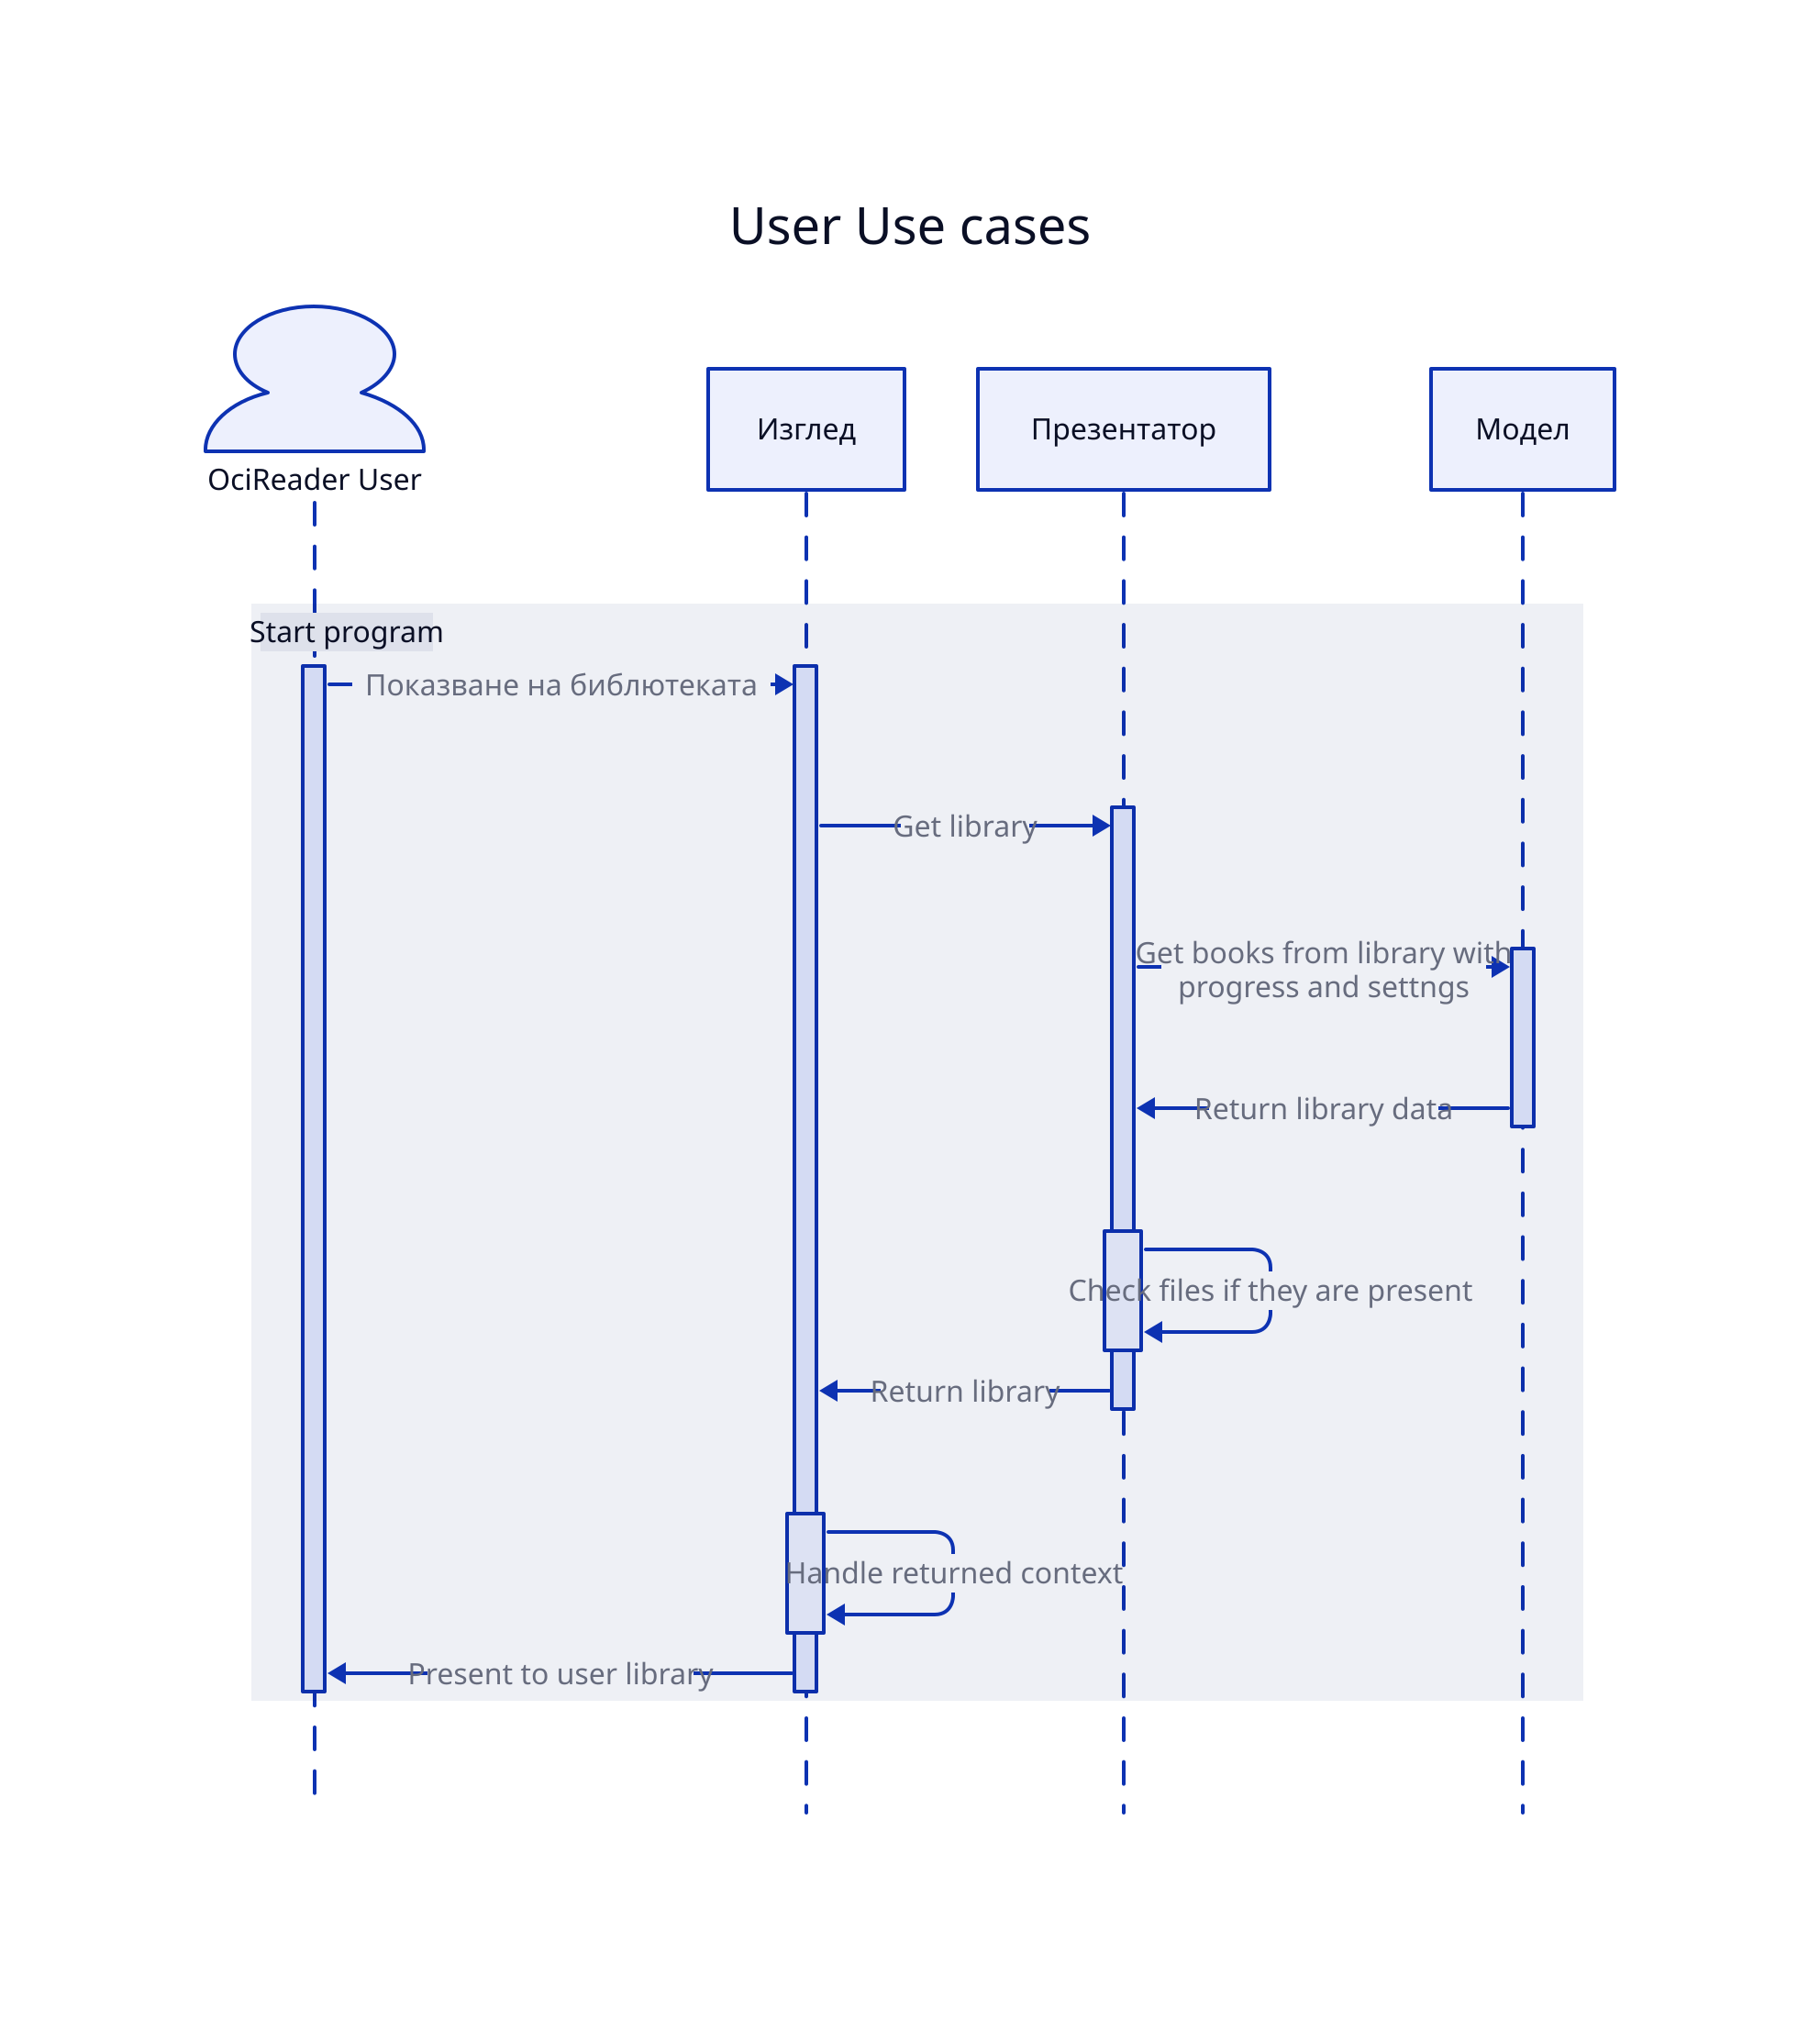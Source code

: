 "User Use cases": {
  shape: sequence_diagram
  user: {
    label: OciReader User
    shape: person
  }
  layer1: {
    label: Изглед
  }
  layer2: {
    label: Презентатор
  }
  layer3: {
    label: Модел
  }
  "Start program": {
    user.start -> layer1.start: Показване на библютеката\n
    layer1.start -> layer2.start: Get library\n
    layer2.start -> layer3.start: Get books from library with \n progress and settngs
    layer3.start -> layer2.start: Return library data\n
    layer2.start.file_check -> layer2.start.file_check: Check files if they are present\n
    layer2.start -> layer1.start: Return library\n
    layer1.start.generate_view -> layer1.start.generate_view: Handle returned context\n
    layer1.start -> user.start: Present to user library\n
  }
}

